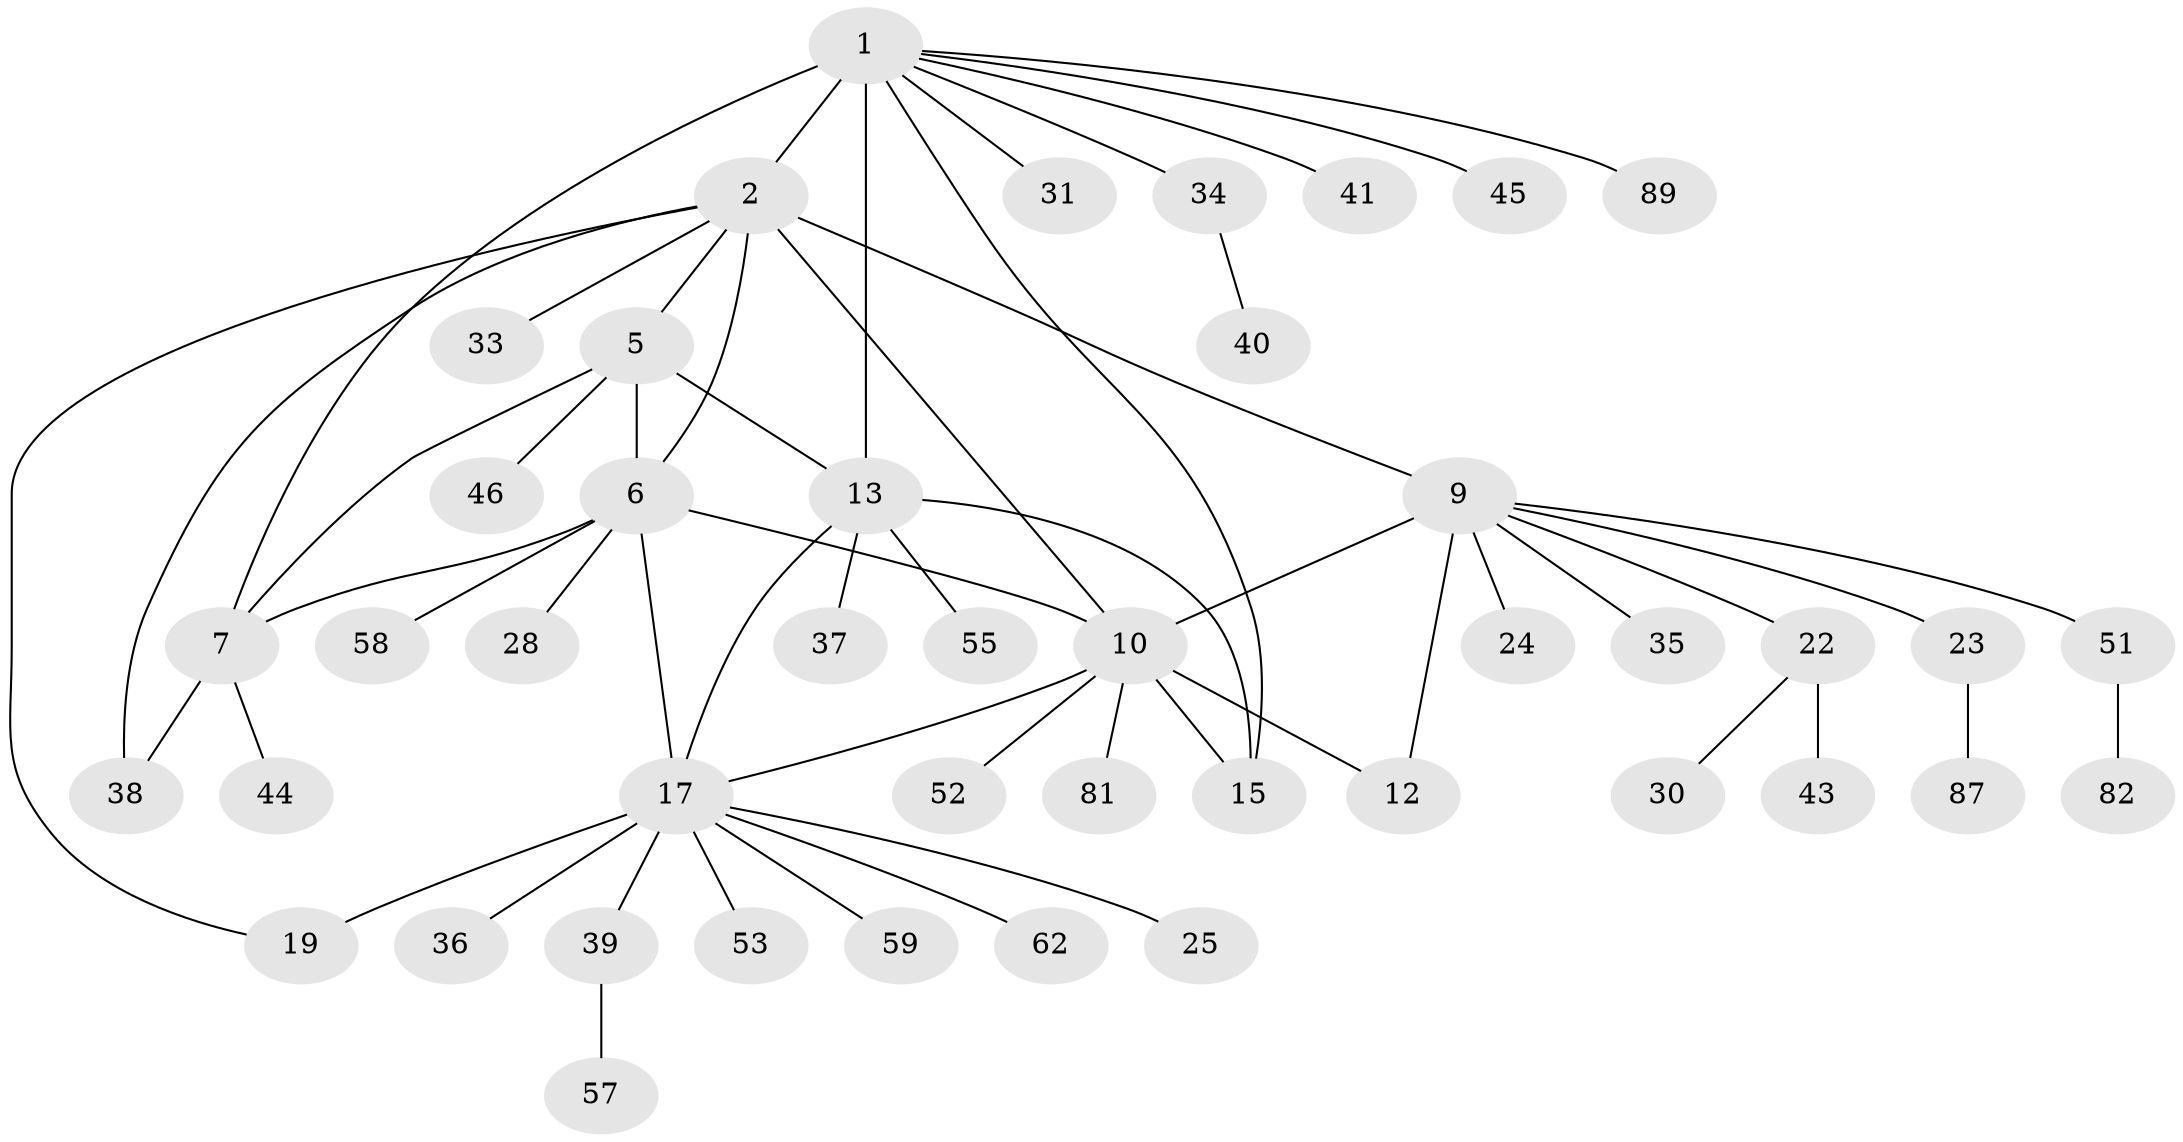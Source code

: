 // original degree distribution, {4: 0.033707865168539325, 6: 0.0449438202247191, 8: 0.033707865168539325, 9: 0.033707865168539325, 7: 0.0449438202247191, 5: 0.02247191011235955, 10: 0.011235955056179775, 3: 0.06741573033707865, 2: 0.1348314606741573, 1: 0.5730337078651685}
// Generated by graph-tools (version 1.1) at 2025/16/03/09/25 04:16:00]
// undirected, 44 vertices, 56 edges
graph export_dot {
graph [start="1"]
  node [color=gray90,style=filled];
  1 [super="+4"];
  2 [super="+47+3"];
  5 [super="+48+29+27"];
  6 [super="+8"];
  7 [super="+21"];
  9 [super="+84+11"];
  10;
  12;
  13 [super="+61+69+65+74+14"];
  15;
  17 [super="+18+63+72+20"];
  19 [super="+42"];
  22;
  23;
  24;
  25;
  28 [super="+77+66"];
  30;
  31;
  33;
  34;
  35;
  36 [super="+54"];
  37;
  38;
  39;
  40;
  41;
  43;
  44;
  45;
  46;
  51;
  52 [super="+60+80"];
  53;
  55 [super="+64"];
  57;
  58;
  59;
  62;
  81;
  82;
  87;
  89;
  1 -- 2 [weight=4];
  1 -- 89;
  1 -- 34;
  1 -- 7;
  1 -- 41;
  1 -- 13 [weight=2];
  1 -- 15;
  1 -- 45;
  1 -- 31;
  2 -- 33;
  2 -- 10;
  2 -- 38;
  2 -- 19;
  2 -- 5;
  2 -- 6 [weight=2];
  2 -- 9;
  5 -- 6 [weight=2];
  5 -- 7;
  5 -- 46;
  5 -- 13;
  6 -- 7 [weight=2];
  6 -- 10;
  6 -- 17;
  6 -- 28;
  6 -- 58;
  7 -- 44;
  7 -- 38;
  9 -- 10 [weight=2];
  9 -- 12 [weight=2];
  9 -- 35;
  9 -- 51;
  9 -- 22;
  9 -- 23;
  9 -- 24;
  10 -- 12;
  10 -- 15;
  10 -- 52;
  10 -- 81;
  10 -- 17;
  13 -- 15 [weight=2];
  13 -- 37;
  13 -- 17;
  13 -- 55;
  17 -- 19 [weight=3];
  17 -- 36;
  17 -- 53;
  17 -- 59;
  17 -- 39;
  17 -- 25;
  17 -- 62;
  22 -- 30;
  22 -- 43;
  23 -- 87;
  34 -- 40;
  39 -- 57;
  51 -- 82;
}
